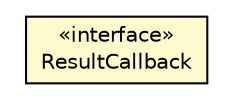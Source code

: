 #!/usr/local/bin/dot
#
# Class diagram 
# Generated by UMLGraph version R5_6-24-gf6e263 (http://www.umlgraph.org/)
#

digraph G {
	edge [fontname="Helvetica",fontsize=10,labelfontname="Helvetica",labelfontsize=10];
	node [fontname="Helvetica",fontsize=10,shape=plaintext];
	nodesep=0.25;
	ranksep=0.5;
	// com.orientechnologies.orient.core.db.tool.importer.OAbstractCollectionConverter.ResultCallback
	c506361 [label=<<table title="com.orientechnologies.orient.core.db.tool.importer.OAbstractCollectionConverter.ResultCallback" border="0" cellborder="1" cellspacing="0" cellpadding="2" port="p" bgcolor="lemonChiffon" href="./OAbstractCollectionConverter.ResultCallback.html">
		<tr><td><table border="0" cellspacing="0" cellpadding="1">
<tr><td align="center" balign="center"> &#171;interface&#187; </td></tr>
<tr><td align="center" balign="center"> ResultCallback </td></tr>
		</table></td></tr>
		</table>>, URL="./OAbstractCollectionConverter.ResultCallback.html", fontname="Helvetica", fontcolor="black", fontsize=10.0];
}

